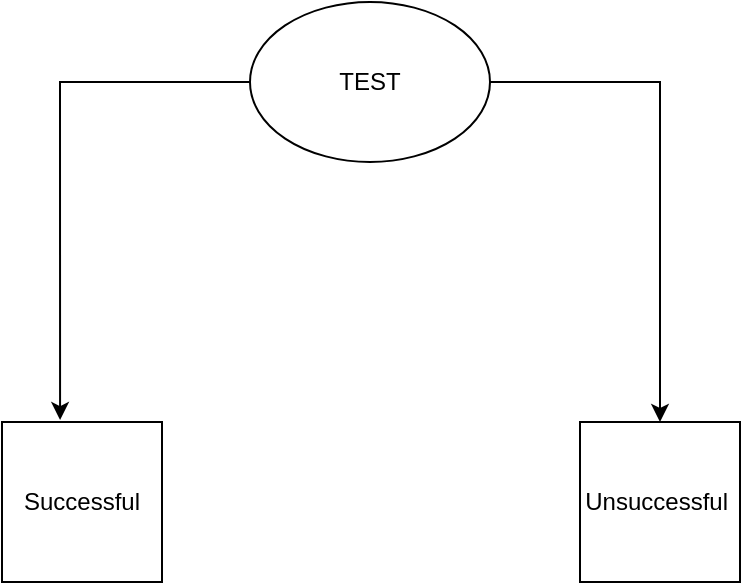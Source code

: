 <mxfile version="18.0.2" type="github">
  <diagram id="K4oDl0fBk20oNW95bR5N" name="Page-1">
    <mxGraphModel dx="1298" dy="866" grid="1" gridSize="10" guides="1" tooltips="1" connect="1" arrows="1" fold="1" page="1" pageScale="1" pageWidth="827" pageHeight="1169" math="0" shadow="0">
      <root>
        <mxCell id="0" />
        <mxCell id="1" parent="0" />
        <mxCell id="Aoj3QZDFBntv7U1dnWDF-7" style="edgeStyle=orthogonalEdgeStyle;rounded=0;orthogonalLoop=1;jettySize=auto;html=1;entryX=0.363;entryY=-0.012;entryDx=0;entryDy=0;entryPerimeter=0;" parent="1" source="FMUZzD7xtdR_AG3TQwpP-1" target="FMUZzD7xtdR_AG3TQwpP-2" edge="1">
          <mxGeometry relative="1" as="geometry" />
        </mxCell>
        <mxCell id="NJjtzE6ZhrTwlzoMyvYR-2" style="edgeStyle=orthogonalEdgeStyle;rounded=0;orthogonalLoop=1;jettySize=auto;html=1;exitX=1;exitY=0.5;exitDx=0;exitDy=0;entryX=0.5;entryY=0;entryDx=0;entryDy=0;" parent="1" source="FMUZzD7xtdR_AG3TQwpP-1" target="NJjtzE6ZhrTwlzoMyvYR-1" edge="1">
          <mxGeometry relative="1" as="geometry" />
        </mxCell>
        <mxCell id="FMUZzD7xtdR_AG3TQwpP-1" value="TEST" style="ellipse;whiteSpace=wrap;html=1;" parent="1" vertex="1">
          <mxGeometry x="354" y="390" width="120" height="80" as="geometry" />
        </mxCell>
        <mxCell id="FMUZzD7xtdR_AG3TQwpP-2" value="Successful" style="whiteSpace=wrap;html=1;aspect=fixed;" parent="1" vertex="1">
          <mxGeometry x="230" y="600" width="80" height="80" as="geometry" />
        </mxCell>
        <mxCell id="NJjtzE6ZhrTwlzoMyvYR-1" value="Unsuccessful&amp;nbsp;" style="whiteSpace=wrap;html=1;aspect=fixed;" parent="1" vertex="1">
          <mxGeometry x="519" y="600" width="80" height="80" as="geometry" />
        </mxCell>
      </root>
    </mxGraphModel>
  </diagram>
</mxfile>

